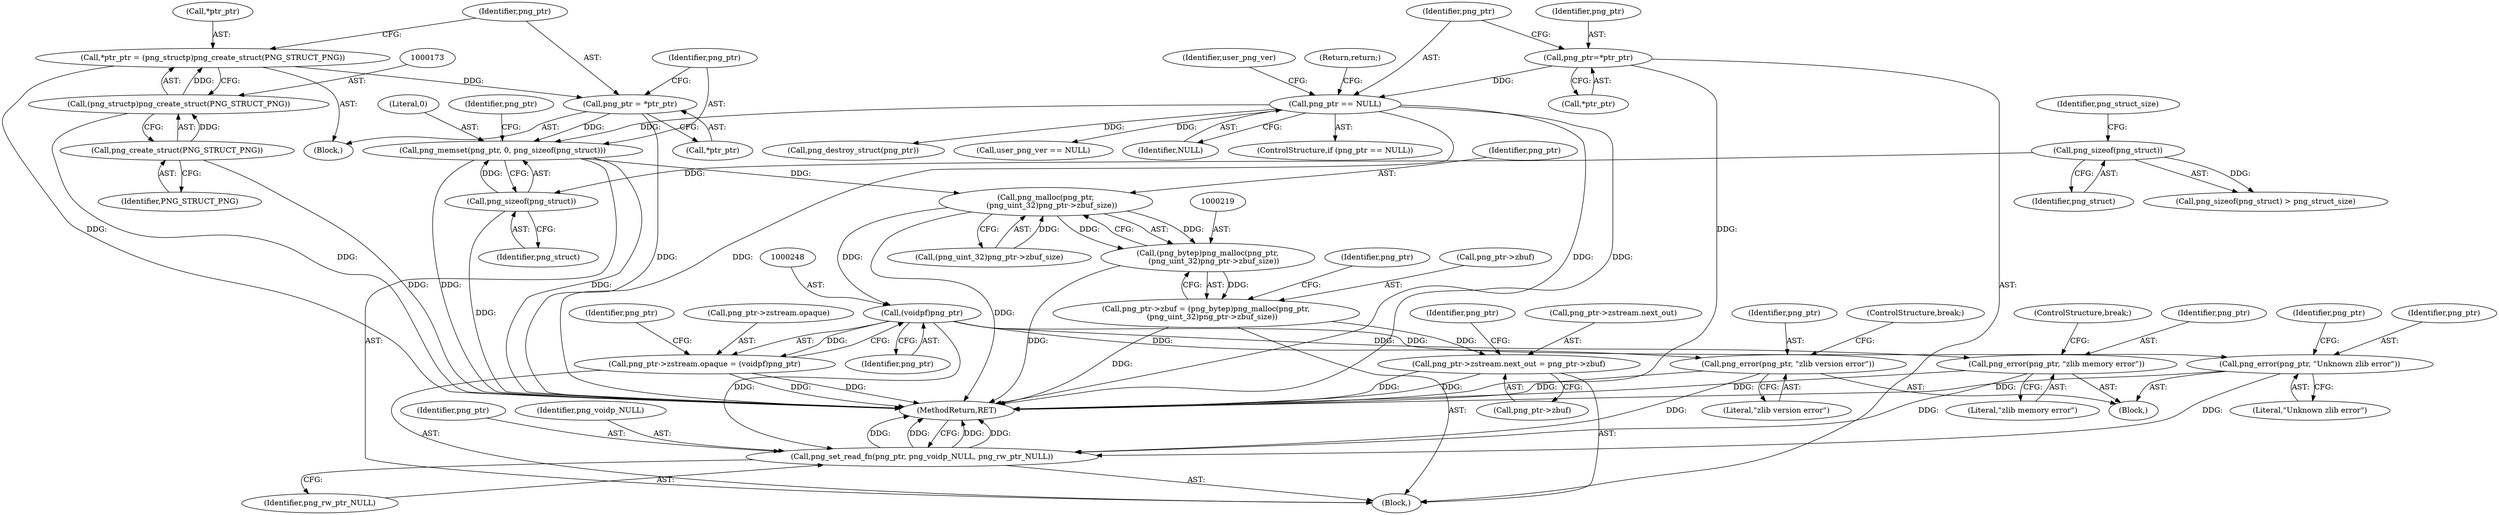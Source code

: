 digraph "0_Chrome_7f3d85b096f66870a15b37c2f40b219b2e292693_7@API" {
"1000180" [label="(Call,png_memset(png_ptr, 0, png_sizeof(png_struct)))"];
"1000176" [label="(Call,png_ptr = *ptr_ptr)"];
"1000169" [label="(Call,*ptr_ptr = (png_structp)png_create_struct(PNG_STRUCT_PNG))"];
"1000172" [label="(Call,(png_structp)png_create_struct(PNG_STRUCT_PNG))"];
"1000174" [label="(Call,png_create_struct(PNG_STRUCT_PNG))"];
"1000123" [label="(Call,png_ptr == NULL)"];
"1000118" [label="(Call,png_ptr=*ptr_ptr)"];
"1000183" [label="(Call,png_sizeof(png_struct))"];
"1000163" [label="(Call,png_sizeof(png_struct))"];
"1000220" [label="(Call,png_malloc(png_ptr,\n     (png_uint_32)png_ptr->zbuf_size))"];
"1000218" [label="(Call,(png_bytep)png_malloc(png_ptr,\n     (png_uint_32)png_ptr->zbuf_size))"];
"1000214" [label="(Call,png_ptr->zbuf = (png_bytep)png_malloc(png_ptr,\n     (png_uint_32)png_ptr->zbuf_size))"];
"1000273" [label="(Call,png_ptr->zstream.next_out = png_ptr->zbuf)"];
"1000247" [label="(Call,(voidpf)png_ptr)"];
"1000241" [label="(Call,png_ptr->zstream.opaque = (voidpf)png_ptr)"];
"1000260" [label="(Call,png_error(png_ptr, \"zlib memory error\"))"];
"1000293" [label="(Call,png_set_read_fn(png_ptr, png_voidp_NULL, png_rw_ptr_NULL))"];
"1000265" [label="(Call,png_error(png_ptr, \"zlib version error\"))"];
"1000270" [label="(Call,png_error(png_ptr, \"Unknown zlib error\"))"];
"1000285" [label="(Identifier,png_ptr)"];
"1000242" [label="(Call,png_ptr->zstream.opaque)"];
"1000164" [label="(Identifier,png_struct)"];
"1000181" [label="(Identifier,png_ptr)"];
"1000230" [label="(Identifier,png_ptr)"];
"1000273" [label="(Call,png_ptr->zstream.next_out = png_ptr->zbuf)"];
"1000279" [label="(Call,png_ptr->zbuf)"];
"1000126" [label="(Return,return;)"];
"1000178" [label="(Call,*ptr_ptr)"];
"1000124" [label="(Identifier,png_ptr)"];
"1000131" [label="(Call,user_png_ver == NULL)"];
"1000184" [label="(Identifier,png_struct)"];
"1000163" [label="(Call,png_sizeof(png_struct))"];
"1000249" [label="(Identifier,png_ptr)"];
"1000118" [label="(Call,png_ptr=*ptr_ptr)"];
"1000218" [label="(Call,(png_bytep)png_malloc(png_ptr,\n     (png_uint_32)png_ptr->zbuf_size))"];
"1000222" [label="(Call,(png_uint_32)png_ptr->zbuf_size)"];
"1000256" [label="(Block,)"];
"1000261" [label="(Identifier,png_ptr)"];
"1000267" [label="(Literal,\"zlib version error\")"];
"1000297" [label="(MethodReturn,RET)"];
"1000183" [label="(Call,png_sizeof(png_struct))"];
"1000180" [label="(Call,png_memset(png_ptr, 0, png_sizeof(png_struct)))"];
"1000265" [label="(Call,png_error(png_ptr, \"zlib version error\"))"];
"1000274" [label="(Call,png_ptr->zstream.next_out)"];
"1000187" [label="(Identifier,png_ptr)"];
"1000169" [label="(Call,*ptr_ptr = (png_structp)png_create_struct(PNG_STRUCT_PNG))"];
"1000296" [label="(Identifier,png_rw_ptr_NULL)"];
"1000125" [label="(Identifier,NULL)"];
"1000119" [label="(Identifier,png_ptr)"];
"1000295" [label="(Identifier,png_voidp_NULL)"];
"1000271" [label="(Identifier,png_ptr)"];
"1000214" [label="(Call,png_ptr->zbuf = (png_bytep)png_malloc(png_ptr,\n     (png_uint_32)png_ptr->zbuf_size))"];
"1000270" [label="(Call,png_error(png_ptr, \"Unknown zlib error\"))"];
"1000176" [label="(Call,png_ptr = *ptr_ptr)"];
"1000166" [label="(Block,)"];
"1000172" [label="(Call,(png_structp)png_create_struct(PNG_STRUCT_PNG))"];
"1000162" [label="(Call,png_sizeof(png_struct) > png_struct_size)"];
"1000260" [label="(Call,png_error(png_ptr, \"zlib memory error\"))"];
"1000165" [label="(Identifier,png_struct_size)"];
"1000221" [label="(Identifier,png_ptr)"];
"1000123" [label="(Call,png_ptr == NULL)"];
"1000122" [label="(ControlStructure,if (png_ptr == NULL))"];
"1000293" [label="(Call,png_set_read_fn(png_ptr, png_voidp_NULL, png_rw_ptr_NULL))"];
"1000167" [label="(Call,png_destroy_struct(png_ptr))"];
"1000170" [label="(Call,*ptr_ptr)"];
"1000174" [label="(Call,png_create_struct(PNG_STRUCT_PNG))"];
"1000241" [label="(Call,png_ptr->zstream.opaque = (voidpf)png_ptr)"];
"1000215" [label="(Call,png_ptr->zbuf)"];
"1000254" [label="(Identifier,png_ptr)"];
"1000266" [label="(Identifier,png_ptr)"];
"1000220" [label="(Call,png_malloc(png_ptr,\n     (png_uint_32)png_ptr->zbuf_size))"];
"1000268" [label="(ControlStructure,break;)"];
"1000272" [label="(Literal,\"Unknown zlib error\")"];
"1000247" [label="(Call,(voidpf)png_ptr)"];
"1000262" [label="(Literal,\"zlib memory error\")"];
"1000276" [label="(Identifier,png_ptr)"];
"1000177" [label="(Identifier,png_ptr)"];
"1000111" [label="(Block,)"];
"1000263" [label="(ControlStructure,break;)"];
"1000175" [label="(Identifier,PNG_STRUCT_PNG)"];
"1000132" [label="(Identifier,user_png_ver)"];
"1000294" [label="(Identifier,png_ptr)"];
"1000182" [label="(Literal,0)"];
"1000120" [label="(Call,*ptr_ptr)"];
"1000180" -> "1000111"  [label="AST: "];
"1000180" -> "1000183"  [label="CFG: "];
"1000181" -> "1000180"  [label="AST: "];
"1000182" -> "1000180"  [label="AST: "];
"1000183" -> "1000180"  [label="AST: "];
"1000187" -> "1000180"  [label="CFG: "];
"1000180" -> "1000297"  [label="DDG: "];
"1000180" -> "1000297"  [label="DDG: "];
"1000176" -> "1000180"  [label="DDG: "];
"1000123" -> "1000180"  [label="DDG: "];
"1000183" -> "1000180"  [label="DDG: "];
"1000180" -> "1000220"  [label="DDG: "];
"1000176" -> "1000166"  [label="AST: "];
"1000176" -> "1000178"  [label="CFG: "];
"1000177" -> "1000176"  [label="AST: "];
"1000178" -> "1000176"  [label="AST: "];
"1000181" -> "1000176"  [label="CFG: "];
"1000176" -> "1000297"  [label="DDG: "];
"1000169" -> "1000176"  [label="DDG: "];
"1000169" -> "1000166"  [label="AST: "];
"1000169" -> "1000172"  [label="CFG: "];
"1000170" -> "1000169"  [label="AST: "];
"1000172" -> "1000169"  [label="AST: "];
"1000177" -> "1000169"  [label="CFG: "];
"1000169" -> "1000297"  [label="DDG: "];
"1000172" -> "1000169"  [label="DDG: "];
"1000172" -> "1000174"  [label="CFG: "];
"1000173" -> "1000172"  [label="AST: "];
"1000174" -> "1000172"  [label="AST: "];
"1000172" -> "1000297"  [label="DDG: "];
"1000174" -> "1000172"  [label="DDG: "];
"1000174" -> "1000175"  [label="CFG: "];
"1000175" -> "1000174"  [label="AST: "];
"1000174" -> "1000297"  [label="DDG: "];
"1000123" -> "1000122"  [label="AST: "];
"1000123" -> "1000125"  [label="CFG: "];
"1000124" -> "1000123"  [label="AST: "];
"1000125" -> "1000123"  [label="AST: "];
"1000126" -> "1000123"  [label="CFG: "];
"1000132" -> "1000123"  [label="CFG: "];
"1000123" -> "1000297"  [label="DDG: "];
"1000123" -> "1000297"  [label="DDG: "];
"1000123" -> "1000297"  [label="DDG: "];
"1000118" -> "1000123"  [label="DDG: "];
"1000123" -> "1000131"  [label="DDG: "];
"1000123" -> "1000167"  [label="DDG: "];
"1000118" -> "1000111"  [label="AST: "];
"1000118" -> "1000120"  [label="CFG: "];
"1000119" -> "1000118"  [label="AST: "];
"1000120" -> "1000118"  [label="AST: "];
"1000124" -> "1000118"  [label="CFG: "];
"1000118" -> "1000297"  [label="DDG: "];
"1000183" -> "1000184"  [label="CFG: "];
"1000184" -> "1000183"  [label="AST: "];
"1000183" -> "1000297"  [label="DDG: "];
"1000163" -> "1000183"  [label="DDG: "];
"1000163" -> "1000162"  [label="AST: "];
"1000163" -> "1000164"  [label="CFG: "];
"1000164" -> "1000163"  [label="AST: "];
"1000165" -> "1000163"  [label="CFG: "];
"1000163" -> "1000162"  [label="DDG: "];
"1000220" -> "1000218"  [label="AST: "];
"1000220" -> "1000222"  [label="CFG: "];
"1000221" -> "1000220"  [label="AST: "];
"1000222" -> "1000220"  [label="AST: "];
"1000218" -> "1000220"  [label="CFG: "];
"1000220" -> "1000297"  [label="DDG: "];
"1000220" -> "1000218"  [label="DDG: "];
"1000220" -> "1000218"  [label="DDG: "];
"1000222" -> "1000220"  [label="DDG: "];
"1000220" -> "1000247"  [label="DDG: "];
"1000218" -> "1000214"  [label="AST: "];
"1000219" -> "1000218"  [label="AST: "];
"1000214" -> "1000218"  [label="CFG: "];
"1000218" -> "1000297"  [label="DDG: "];
"1000218" -> "1000214"  [label="DDG: "];
"1000214" -> "1000111"  [label="AST: "];
"1000215" -> "1000214"  [label="AST: "];
"1000230" -> "1000214"  [label="CFG: "];
"1000214" -> "1000297"  [label="DDG: "];
"1000214" -> "1000273"  [label="DDG: "];
"1000273" -> "1000111"  [label="AST: "];
"1000273" -> "1000279"  [label="CFG: "];
"1000274" -> "1000273"  [label="AST: "];
"1000279" -> "1000273"  [label="AST: "];
"1000285" -> "1000273"  [label="CFG: "];
"1000273" -> "1000297"  [label="DDG: "];
"1000273" -> "1000297"  [label="DDG: "];
"1000247" -> "1000241"  [label="AST: "];
"1000247" -> "1000249"  [label="CFG: "];
"1000248" -> "1000247"  [label="AST: "];
"1000249" -> "1000247"  [label="AST: "];
"1000241" -> "1000247"  [label="CFG: "];
"1000247" -> "1000241"  [label="DDG: "];
"1000247" -> "1000260"  [label="DDG: "];
"1000247" -> "1000265"  [label="DDG: "];
"1000247" -> "1000270"  [label="DDG: "];
"1000247" -> "1000293"  [label="DDG: "];
"1000241" -> "1000111"  [label="AST: "];
"1000242" -> "1000241"  [label="AST: "];
"1000254" -> "1000241"  [label="CFG: "];
"1000241" -> "1000297"  [label="DDG: "];
"1000241" -> "1000297"  [label="DDG: "];
"1000260" -> "1000256"  [label="AST: "];
"1000260" -> "1000262"  [label="CFG: "];
"1000261" -> "1000260"  [label="AST: "];
"1000262" -> "1000260"  [label="AST: "];
"1000263" -> "1000260"  [label="CFG: "];
"1000260" -> "1000297"  [label="DDG: "];
"1000260" -> "1000293"  [label="DDG: "];
"1000293" -> "1000111"  [label="AST: "];
"1000293" -> "1000296"  [label="CFG: "];
"1000294" -> "1000293"  [label="AST: "];
"1000295" -> "1000293"  [label="AST: "];
"1000296" -> "1000293"  [label="AST: "];
"1000297" -> "1000293"  [label="CFG: "];
"1000293" -> "1000297"  [label="DDG: "];
"1000293" -> "1000297"  [label="DDG: "];
"1000293" -> "1000297"  [label="DDG: "];
"1000293" -> "1000297"  [label="DDG: "];
"1000265" -> "1000293"  [label="DDG: "];
"1000270" -> "1000293"  [label="DDG: "];
"1000265" -> "1000256"  [label="AST: "];
"1000265" -> "1000267"  [label="CFG: "];
"1000266" -> "1000265"  [label="AST: "];
"1000267" -> "1000265"  [label="AST: "];
"1000268" -> "1000265"  [label="CFG: "];
"1000265" -> "1000297"  [label="DDG: "];
"1000270" -> "1000256"  [label="AST: "];
"1000270" -> "1000272"  [label="CFG: "];
"1000271" -> "1000270"  [label="AST: "];
"1000272" -> "1000270"  [label="AST: "];
"1000276" -> "1000270"  [label="CFG: "];
"1000270" -> "1000297"  [label="DDG: "];
}
